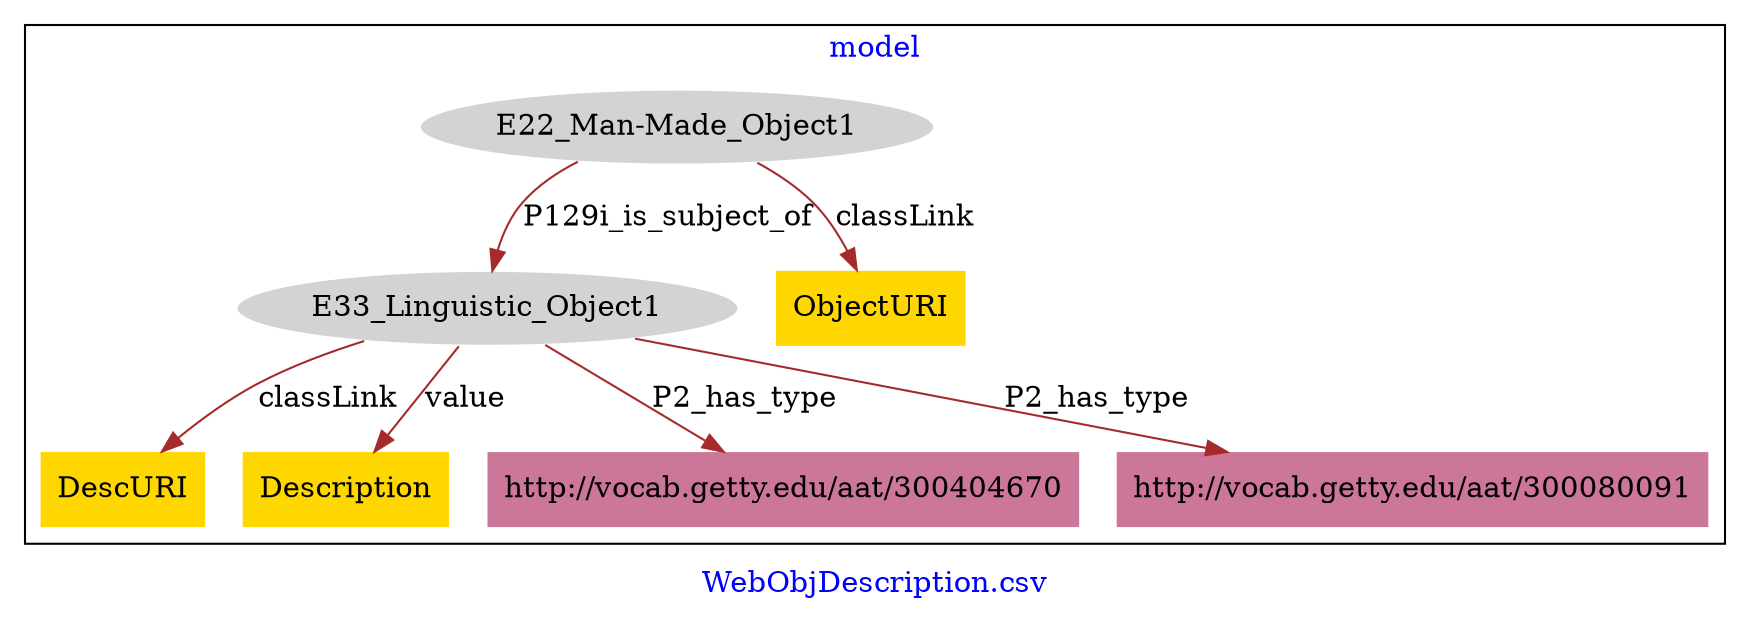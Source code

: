 digraph n0 {
fontcolor="blue"
remincross="true"
label="WebObjDescription.csv"
subgraph cluster {
label="model"
n2[style="filled",color="white",fillcolor="lightgray",label="E22_Man-Made_Object1"];
n3[style="filled",color="white",fillcolor="lightgray",label="E33_Linguistic_Object1"];
n4[shape="plaintext",style="filled",fillcolor="gold",label="ObjectURI"];
n5[shape="plaintext",style="filled",fillcolor="gold",label="DescURI"];
n6[shape="plaintext",style="filled",fillcolor="gold",label="Description"];
n7[shape="plaintext",style="filled",fillcolor="#CC7799",label="http://vocab.getty.edu/aat/300404670"];
n8[shape="plaintext",style="filled",fillcolor="#CC7799",label="http://vocab.getty.edu/aat/300080091"];
}
n2 -> n3[color="brown",fontcolor="black",label="P129i_is_subject_of"]
n2 -> n4[color="brown",fontcolor="black",label="classLink"]
n3 -> n5[color="brown",fontcolor="black",label="classLink"]
n3 -> n6[color="brown",fontcolor="black",label="value"]
n3 -> n7[color="brown",fontcolor="black",label="P2_has_type"]
n3 -> n8[color="brown",fontcolor="black",label="P2_has_type"]
}
